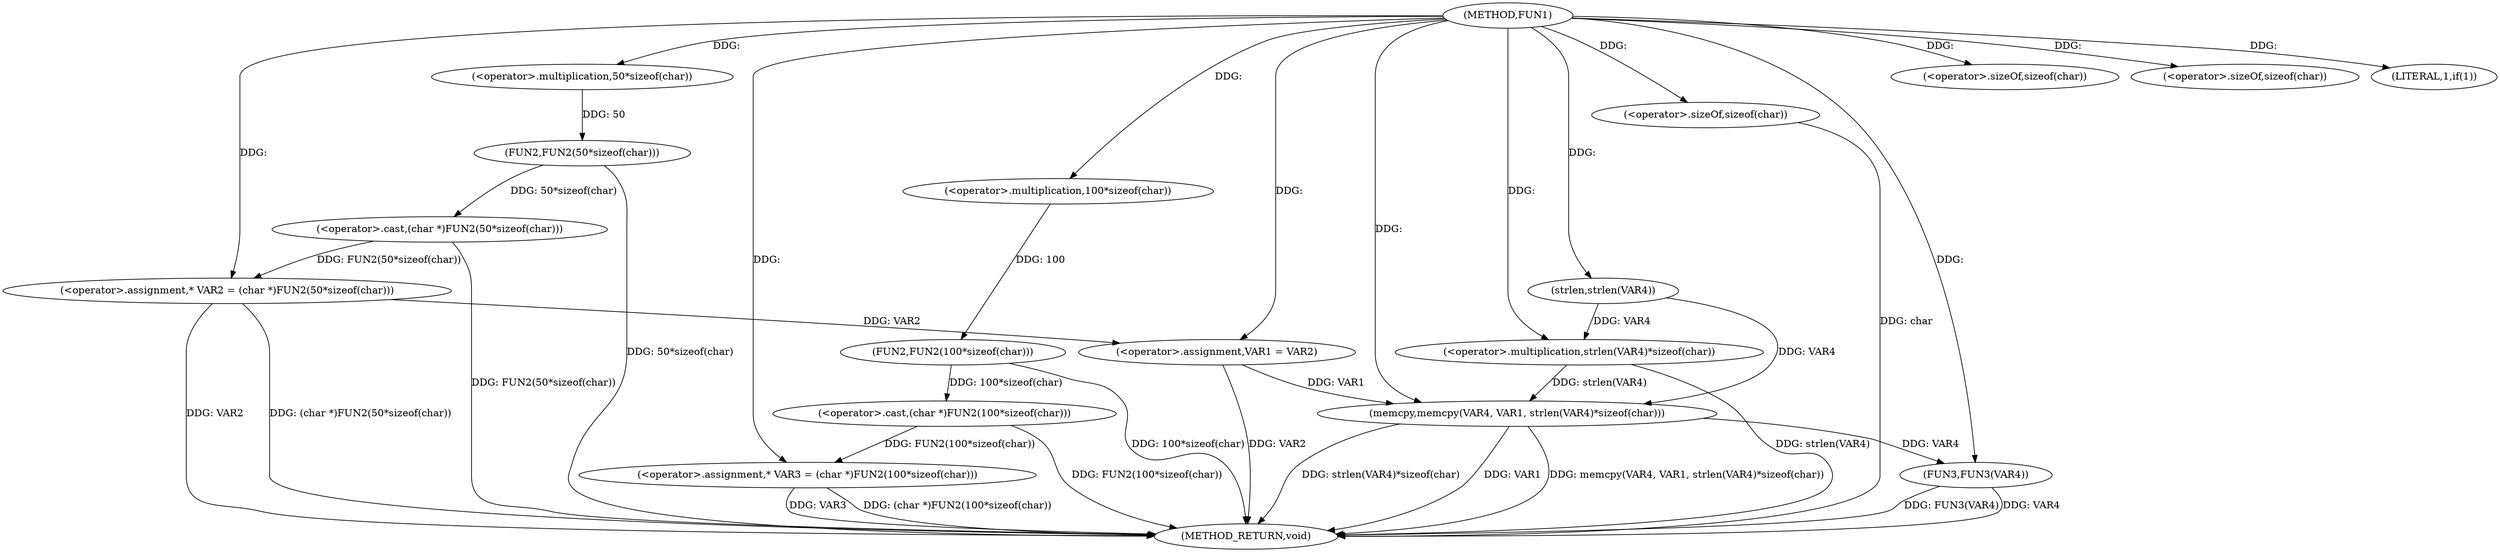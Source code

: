 digraph FUN1 {  
"1000100" [label = "(METHOD,FUN1)" ]
"1000141" [label = "(METHOD_RETURN,void)" ]
"1000104" [label = "(<operator>.assignment,* VAR2 = (char *)FUN2(50*sizeof(char)))" ]
"1000106" [label = "(<operator>.cast,(char *)FUN2(50*sizeof(char)))" ]
"1000108" [label = "(FUN2,FUN2(50*sizeof(char)))" ]
"1000109" [label = "(<operator>.multiplication,50*sizeof(char))" ]
"1000111" [label = "(<operator>.sizeOf,sizeof(char))" ]
"1000114" [label = "(<operator>.assignment,* VAR3 = (char *)FUN2(100*sizeof(char)))" ]
"1000116" [label = "(<operator>.cast,(char *)FUN2(100*sizeof(char)))" ]
"1000118" [label = "(FUN2,FUN2(100*sizeof(char)))" ]
"1000119" [label = "(<operator>.multiplication,100*sizeof(char))" ]
"1000121" [label = "(<operator>.sizeOf,sizeof(char))" ]
"1000124" [label = "(LITERAL,1,if(1))" ]
"1000126" [label = "(<operator>.assignment,VAR1 = VAR2)" ]
"1000131" [label = "(memcpy,memcpy(VAR4, VAR1, strlen(VAR4)*sizeof(char)))" ]
"1000134" [label = "(<operator>.multiplication,strlen(VAR4)*sizeof(char))" ]
"1000135" [label = "(strlen,strlen(VAR4))" ]
"1000137" [label = "(<operator>.sizeOf,sizeof(char))" ]
"1000139" [label = "(FUN3,FUN3(VAR4))" ]
  "1000106" -> "1000141"  [ label = "DDG: FUN2(50*sizeof(char))"] 
  "1000104" -> "1000141"  [ label = "DDG: VAR2"] 
  "1000139" -> "1000141"  [ label = "DDG: FUN3(VAR4)"] 
  "1000139" -> "1000141"  [ label = "DDG: VAR4"] 
  "1000131" -> "1000141"  [ label = "DDG: strlen(VAR4)*sizeof(char)"] 
  "1000114" -> "1000141"  [ label = "DDG: VAR3"] 
  "1000116" -> "1000141"  [ label = "DDG: FUN2(100*sizeof(char))"] 
  "1000131" -> "1000141"  [ label = "DDG: VAR1"] 
  "1000134" -> "1000141"  [ label = "DDG: strlen(VAR4)"] 
  "1000118" -> "1000141"  [ label = "DDG: 100*sizeof(char)"] 
  "1000114" -> "1000141"  [ label = "DDG: (char *)FUN2(100*sizeof(char))"] 
  "1000131" -> "1000141"  [ label = "DDG: memcpy(VAR4, VAR1, strlen(VAR4)*sizeof(char))"] 
  "1000126" -> "1000141"  [ label = "DDG: VAR2"] 
  "1000137" -> "1000141"  [ label = "DDG: char"] 
  "1000104" -> "1000141"  [ label = "DDG: (char *)FUN2(50*sizeof(char))"] 
  "1000108" -> "1000141"  [ label = "DDG: 50*sizeof(char)"] 
  "1000106" -> "1000104"  [ label = "DDG: FUN2(50*sizeof(char))"] 
  "1000100" -> "1000104"  [ label = "DDG: "] 
  "1000108" -> "1000106"  [ label = "DDG: 50*sizeof(char)"] 
  "1000109" -> "1000108"  [ label = "DDG: 50"] 
  "1000100" -> "1000109"  [ label = "DDG: "] 
  "1000100" -> "1000111"  [ label = "DDG: "] 
  "1000116" -> "1000114"  [ label = "DDG: FUN2(100*sizeof(char))"] 
  "1000100" -> "1000114"  [ label = "DDG: "] 
  "1000118" -> "1000116"  [ label = "DDG: 100*sizeof(char)"] 
  "1000119" -> "1000118"  [ label = "DDG: 100"] 
  "1000100" -> "1000119"  [ label = "DDG: "] 
  "1000100" -> "1000121"  [ label = "DDG: "] 
  "1000100" -> "1000124"  [ label = "DDG: "] 
  "1000104" -> "1000126"  [ label = "DDG: VAR2"] 
  "1000100" -> "1000126"  [ label = "DDG: "] 
  "1000135" -> "1000131"  [ label = "DDG: VAR4"] 
  "1000100" -> "1000131"  [ label = "DDG: "] 
  "1000126" -> "1000131"  [ label = "DDG: VAR1"] 
  "1000134" -> "1000131"  [ label = "DDG: strlen(VAR4)"] 
  "1000135" -> "1000134"  [ label = "DDG: VAR4"] 
  "1000100" -> "1000135"  [ label = "DDG: "] 
  "1000100" -> "1000134"  [ label = "DDG: "] 
  "1000100" -> "1000137"  [ label = "DDG: "] 
  "1000131" -> "1000139"  [ label = "DDG: VAR4"] 
  "1000100" -> "1000139"  [ label = "DDG: "] 
}
